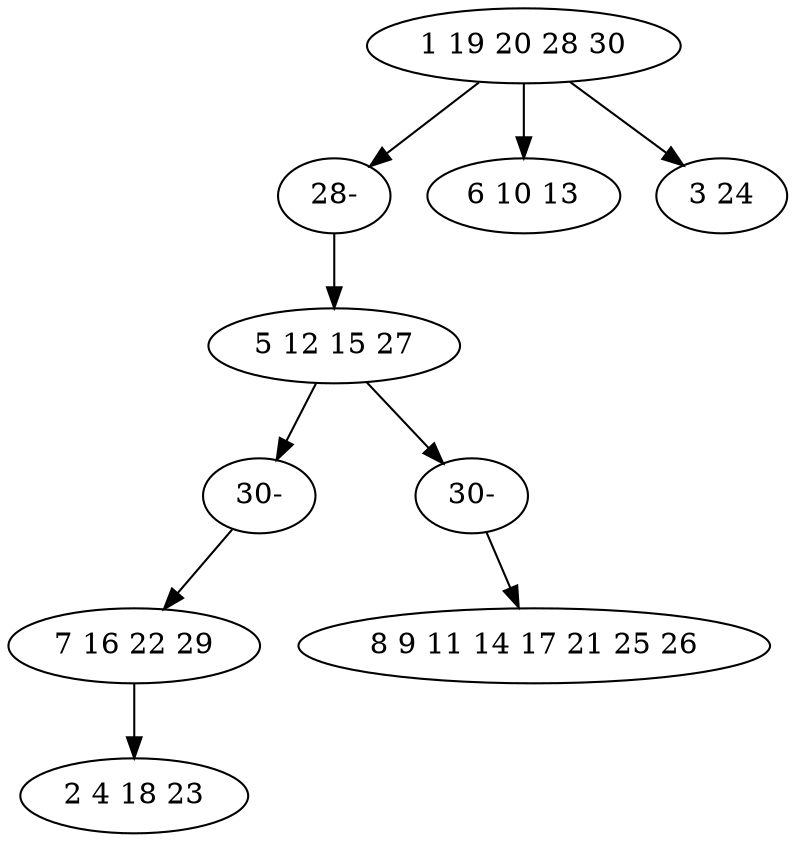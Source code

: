digraph true_tree {
	"0" -> "8"
	"0" -> "2"
	"0" -> "3"
	"1" -> "7"
	"1" -> "9"
	"4" -> "6"
	"7" -> "4"
	"8" -> "1"
	"9" -> "5"
	"0" [label="1 19 20 28 30"];
	"1" [label="5 12 15 27"];
	"2" [label="6 10 13"];
	"3" [label="3 24"];
	"4" [label="7 16 22 29"];
	"5" [label="8 9 11 14 17 21 25 26"];
	"6" [label="2 4 18 23"];
	"7" [label="30-"];
	"8" [label="28-"];
	"9" [label="30-"];
}
